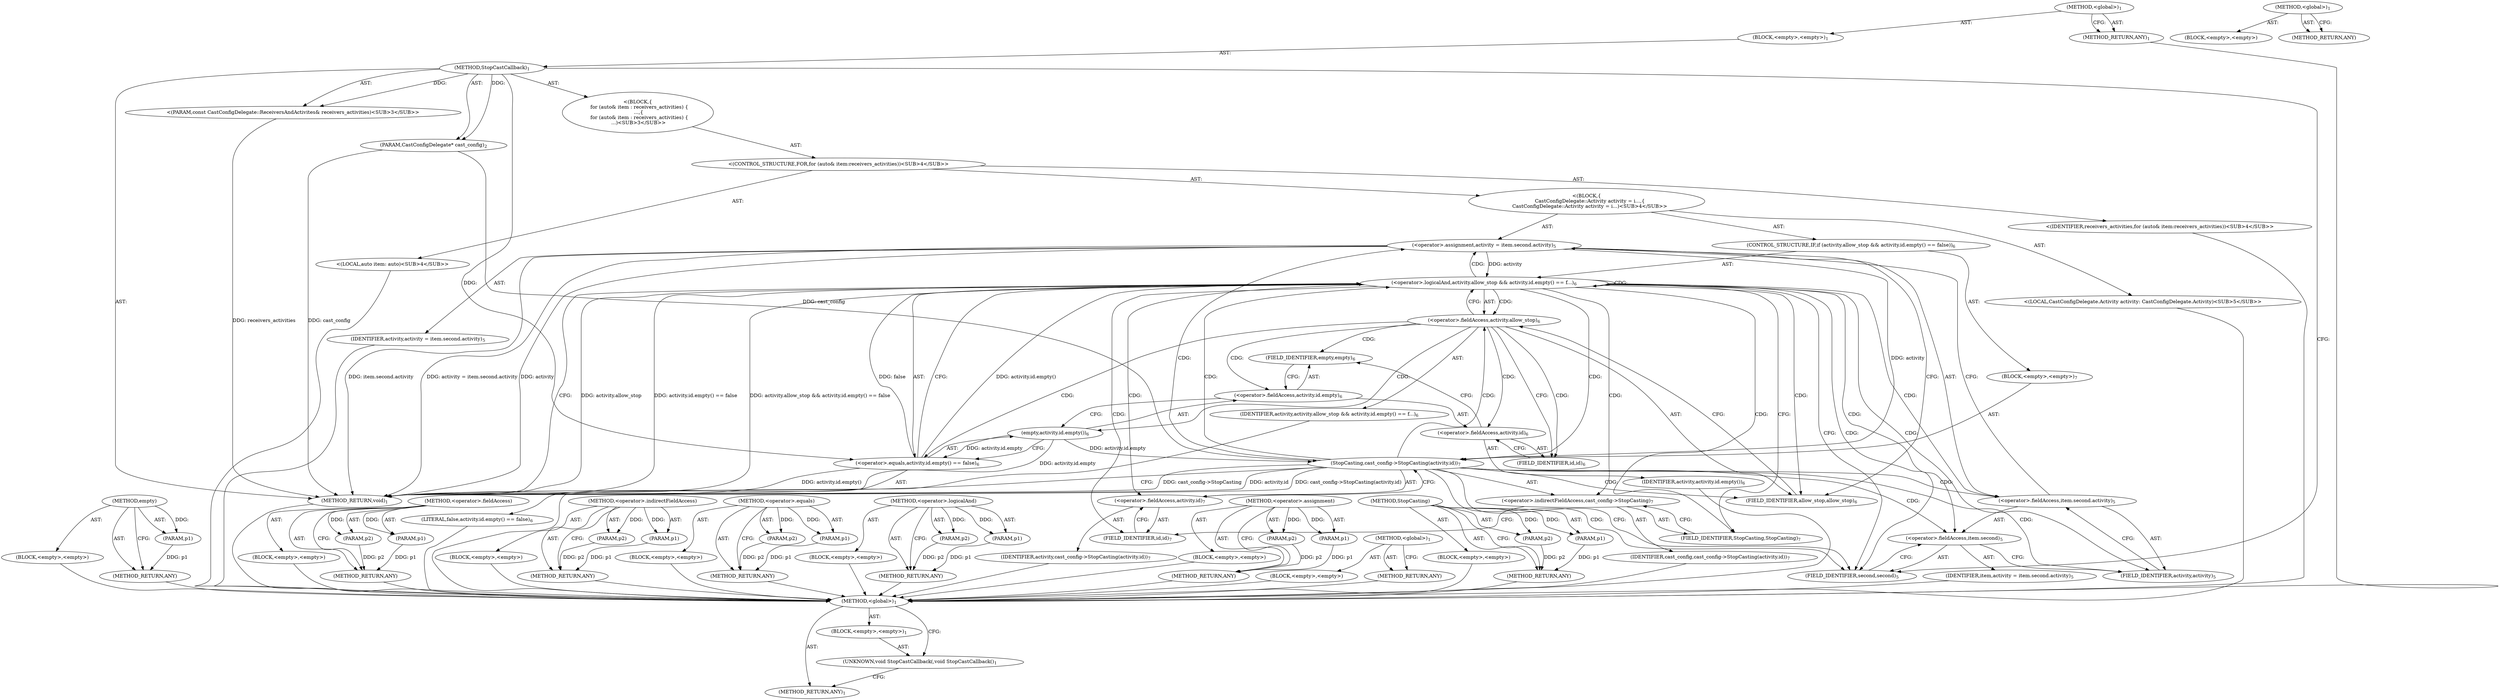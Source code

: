 digraph "&lt;global&gt;" {
vulnerable_90 [label=<(METHOD,empty)>];
vulnerable_91 [label=<(PARAM,p1)>];
vulnerable_92 [label=<(BLOCK,&lt;empty&gt;,&lt;empty&gt;)>];
vulnerable_93 [label=<(METHOD_RETURN,ANY)>];
vulnerable_6 [label=<(METHOD,&lt;global&gt;)<SUB>1</SUB>>];
vulnerable_7 [label=<(BLOCK,&lt;empty&gt;,&lt;empty&gt;)<SUB>1</SUB>>];
vulnerable_8 [label=<(METHOD,StopCastCallback)<SUB>1</SUB>>];
vulnerable_9 [label=<(PARAM,CastConfigDelegate* cast_config)<SUB>2</SUB>>];
vulnerable_10 [label="<(PARAM,const CastConfigDelegate::ReceiversAndActivites&amp; receivers_activities)<SUB>3</SUB>>"];
vulnerable_11 [label="<(BLOCK,{
  for (auto&amp; item : receivers_activities) {
 ...,{
  for (auto&amp; item : receivers_activities) {
 ...)<SUB>3</SUB>>"];
vulnerable_12 [label="<(CONTROL_STRUCTURE,FOR,for (auto&amp; item:receivers_activities))<SUB>4</SUB>>"];
vulnerable_13 [label="<(IDENTIFIER,receivers_activities,for (auto&amp; item:receivers_activities))<SUB>4</SUB>>"];
vulnerable_14 [label="<(LOCAL,auto item: auto)<SUB>4</SUB>>"];
vulnerable_15 [label="<(BLOCK,{
    CastConfigDelegate::Activity activity = i...,{
    CastConfigDelegate::Activity activity = i...)<SUB>4</SUB>>"];
vulnerable_16 [label="<(LOCAL,CastConfigDelegate.Activity activity: CastConfigDelegate.Activity)<SUB>5</SUB>>"];
vulnerable_17 [label=<(&lt;operator&gt;.assignment,activity = item.second.activity)<SUB>5</SUB>>];
vulnerable_18 [label=<(IDENTIFIER,activity,activity = item.second.activity)<SUB>5</SUB>>];
vulnerable_19 [label=<(&lt;operator&gt;.fieldAccess,item.second.activity)<SUB>5</SUB>>];
vulnerable_20 [label=<(&lt;operator&gt;.fieldAccess,item.second)<SUB>5</SUB>>];
vulnerable_21 [label=<(IDENTIFIER,item,activity = item.second.activity)<SUB>5</SUB>>];
vulnerable_22 [label=<(FIELD_IDENTIFIER,second,second)<SUB>5</SUB>>];
vulnerable_23 [label=<(FIELD_IDENTIFIER,activity,activity)<SUB>5</SUB>>];
vulnerable_24 [label=<(CONTROL_STRUCTURE,IF,if (activity.allow_stop &amp;&amp; activity.id.empty() == false))<SUB>6</SUB>>];
vulnerable_25 [label=<(&lt;operator&gt;.logicalAnd,activity.allow_stop &amp;&amp; activity.id.empty() == f...)<SUB>6</SUB>>];
vulnerable_26 [label=<(&lt;operator&gt;.fieldAccess,activity.allow_stop)<SUB>6</SUB>>];
vulnerable_27 [label=<(IDENTIFIER,activity,activity.allow_stop &amp;&amp; activity.id.empty() == f...)<SUB>6</SUB>>];
vulnerable_28 [label=<(FIELD_IDENTIFIER,allow_stop,allow_stop)<SUB>6</SUB>>];
vulnerable_29 [label=<(&lt;operator&gt;.equals,activity.id.empty() == false)<SUB>6</SUB>>];
vulnerable_30 [label=<(empty,activity.id.empty())<SUB>6</SUB>>];
vulnerable_31 [label=<(&lt;operator&gt;.fieldAccess,activity.id.empty)<SUB>6</SUB>>];
vulnerable_32 [label=<(&lt;operator&gt;.fieldAccess,activity.id)<SUB>6</SUB>>];
vulnerable_33 [label=<(IDENTIFIER,activity,activity.id.empty())<SUB>6</SUB>>];
vulnerable_34 [label=<(FIELD_IDENTIFIER,id,id)<SUB>6</SUB>>];
vulnerable_35 [label=<(FIELD_IDENTIFIER,empty,empty)<SUB>6</SUB>>];
vulnerable_36 [label=<(LITERAL,false,activity.id.empty() == false)<SUB>6</SUB>>];
vulnerable_37 [label=<(BLOCK,&lt;empty&gt;,&lt;empty&gt;)<SUB>7</SUB>>];
vulnerable_38 [label=<(StopCasting,cast_config-&gt;StopCasting(activity.id))<SUB>7</SUB>>];
vulnerable_39 [label=<(&lt;operator&gt;.indirectFieldAccess,cast_config-&gt;StopCasting)<SUB>7</SUB>>];
vulnerable_40 [label=<(IDENTIFIER,cast_config,cast_config-&gt;StopCasting(activity.id))<SUB>7</SUB>>];
vulnerable_41 [label=<(FIELD_IDENTIFIER,StopCasting,StopCasting)<SUB>7</SUB>>];
vulnerable_42 [label=<(&lt;operator&gt;.fieldAccess,activity.id)<SUB>7</SUB>>];
vulnerable_43 [label=<(IDENTIFIER,activity,cast_config-&gt;StopCasting(activity.id))<SUB>7</SUB>>];
vulnerable_44 [label=<(FIELD_IDENTIFIER,id,id)<SUB>7</SUB>>];
vulnerable_45 [label=<(METHOD_RETURN,void)<SUB>1</SUB>>];
vulnerable_47 [label=<(METHOD_RETURN,ANY)<SUB>1</SUB>>];
vulnerable_75 [label=<(METHOD,&lt;operator&gt;.fieldAccess)>];
vulnerable_76 [label=<(PARAM,p1)>];
vulnerable_77 [label=<(PARAM,p2)>];
vulnerable_78 [label=<(BLOCK,&lt;empty&gt;,&lt;empty&gt;)>];
vulnerable_79 [label=<(METHOD_RETURN,ANY)>];
vulnerable_99 [label=<(METHOD,&lt;operator&gt;.indirectFieldAccess)>];
vulnerable_100 [label=<(PARAM,p1)>];
vulnerable_101 [label=<(PARAM,p2)>];
vulnerable_102 [label=<(BLOCK,&lt;empty&gt;,&lt;empty&gt;)>];
vulnerable_103 [label=<(METHOD_RETURN,ANY)>];
vulnerable_85 [label=<(METHOD,&lt;operator&gt;.equals)>];
vulnerable_86 [label=<(PARAM,p1)>];
vulnerable_87 [label=<(PARAM,p2)>];
vulnerable_88 [label=<(BLOCK,&lt;empty&gt;,&lt;empty&gt;)>];
vulnerable_89 [label=<(METHOD_RETURN,ANY)>];
vulnerable_80 [label=<(METHOD,&lt;operator&gt;.logicalAnd)>];
vulnerable_81 [label=<(PARAM,p1)>];
vulnerable_82 [label=<(PARAM,p2)>];
vulnerable_83 [label=<(BLOCK,&lt;empty&gt;,&lt;empty&gt;)>];
vulnerable_84 [label=<(METHOD_RETURN,ANY)>];
vulnerable_70 [label=<(METHOD,&lt;operator&gt;.assignment)>];
vulnerable_71 [label=<(PARAM,p1)>];
vulnerable_72 [label=<(PARAM,p2)>];
vulnerable_73 [label=<(BLOCK,&lt;empty&gt;,&lt;empty&gt;)>];
vulnerable_74 [label=<(METHOD_RETURN,ANY)>];
vulnerable_64 [label=<(METHOD,&lt;global&gt;)<SUB>1</SUB>>];
vulnerable_65 [label=<(BLOCK,&lt;empty&gt;,&lt;empty&gt;)>];
vulnerable_66 [label=<(METHOD_RETURN,ANY)>];
vulnerable_94 [label=<(METHOD,StopCasting)>];
vulnerable_95 [label=<(PARAM,p1)>];
vulnerable_96 [label=<(PARAM,p2)>];
vulnerable_97 [label=<(BLOCK,&lt;empty&gt;,&lt;empty&gt;)>];
vulnerable_98 [label=<(METHOD_RETURN,ANY)>];
fixed_6 [label=<(METHOD,&lt;global&gt;)<SUB>1</SUB>>];
fixed_7 [label=<(BLOCK,&lt;empty&gt;,&lt;empty&gt;)<SUB>1</SUB>>];
fixed_8 [label=<(UNKNOWN,void StopCastCallback(,void StopCastCallback()<SUB>1</SUB>>];
fixed_9 [label=<(METHOD_RETURN,ANY)<SUB>1</SUB>>];
fixed_14 [label=<(METHOD,&lt;global&gt;)<SUB>1</SUB>>];
fixed_15 [label=<(BLOCK,&lt;empty&gt;,&lt;empty&gt;)>];
fixed_16 [label=<(METHOD_RETURN,ANY)>];
vulnerable_90 -> vulnerable_91  [key=0, label="AST: "];
vulnerable_90 -> vulnerable_91  [key=1, label="DDG: "];
vulnerable_90 -> vulnerable_92  [key=0, label="AST: "];
vulnerable_90 -> vulnerable_93  [key=0, label="AST: "];
vulnerable_90 -> vulnerable_93  [key=1, label="CFG: "];
vulnerable_91 -> vulnerable_93  [key=0, label="DDG: p1"];
vulnerable_92 -> fixed_6  [key=0];
vulnerable_93 -> fixed_6  [key=0];
vulnerable_6 -> vulnerable_7  [key=0, label="AST: "];
vulnerable_6 -> vulnerable_47  [key=0, label="AST: "];
vulnerable_6 -> vulnerable_47  [key=1, label="CFG: "];
vulnerable_7 -> vulnerable_8  [key=0, label="AST: "];
vulnerable_8 -> vulnerable_9  [key=0, label="AST: "];
vulnerable_8 -> vulnerable_9  [key=1, label="DDG: "];
vulnerable_8 -> vulnerable_10  [key=0, label="AST: "];
vulnerable_8 -> vulnerable_10  [key=1, label="DDG: "];
vulnerable_8 -> vulnerable_11  [key=0, label="AST: "];
vulnerable_8 -> vulnerable_45  [key=0, label="AST: "];
vulnerable_8 -> vulnerable_22  [key=0, label="CFG: "];
vulnerable_8 -> vulnerable_29  [key=0, label="DDG: "];
vulnerable_9 -> vulnerable_45  [key=0, label="DDG: cast_config"];
vulnerable_9 -> vulnerable_38  [key=0, label="DDG: cast_config"];
vulnerable_10 -> vulnerable_45  [key=0, label="DDG: receivers_activities"];
vulnerable_11 -> vulnerable_12  [key=0, label="AST: "];
vulnerable_12 -> vulnerable_13  [key=0, label="AST: "];
vulnerable_12 -> vulnerable_14  [key=0, label="AST: "];
vulnerable_12 -> vulnerable_15  [key=0, label="AST: "];
vulnerable_13 -> fixed_6  [key=0];
vulnerable_14 -> fixed_6  [key=0];
vulnerable_15 -> vulnerable_16  [key=0, label="AST: "];
vulnerable_15 -> vulnerable_17  [key=0, label="AST: "];
vulnerable_15 -> vulnerable_24  [key=0, label="AST: "];
vulnerable_16 -> fixed_6  [key=0];
vulnerable_17 -> vulnerable_18  [key=0, label="AST: "];
vulnerable_17 -> vulnerable_19  [key=0, label="AST: "];
vulnerable_17 -> vulnerable_28  [key=0, label="CFG: "];
vulnerable_17 -> vulnerable_45  [key=0, label="DDG: activity"];
vulnerable_17 -> vulnerable_45  [key=1, label="DDG: item.second.activity"];
vulnerable_17 -> vulnerable_45  [key=2, label="DDG: activity = item.second.activity"];
vulnerable_17 -> vulnerable_25  [key=0, label="DDG: activity"];
vulnerable_17 -> vulnerable_38  [key=0, label="DDG: activity"];
vulnerable_18 -> fixed_6  [key=0];
vulnerable_19 -> vulnerable_20  [key=0, label="AST: "];
vulnerable_19 -> vulnerable_23  [key=0, label="AST: "];
vulnerable_19 -> vulnerable_17  [key=0, label="CFG: "];
vulnerable_20 -> vulnerable_21  [key=0, label="AST: "];
vulnerable_20 -> vulnerable_22  [key=0, label="AST: "];
vulnerable_20 -> vulnerable_23  [key=0, label="CFG: "];
vulnerable_21 -> fixed_6  [key=0];
vulnerable_22 -> vulnerable_20  [key=0, label="CFG: "];
vulnerable_23 -> vulnerable_19  [key=0, label="CFG: "];
vulnerable_24 -> vulnerable_25  [key=0, label="AST: "];
vulnerable_24 -> vulnerable_37  [key=0, label="AST: "];
vulnerable_25 -> vulnerable_26  [key=0, label="AST: "];
vulnerable_25 -> vulnerable_26  [key=1, label="CDG: "];
vulnerable_25 -> vulnerable_29  [key=0, label="AST: "];
vulnerable_25 -> vulnerable_45  [key=0, label="CFG: "];
vulnerable_25 -> vulnerable_45  [key=1, label="DDG: activity.allow_stop"];
vulnerable_25 -> vulnerable_45  [key=2, label="DDG: activity.id.empty() == false"];
vulnerable_25 -> vulnerable_45  [key=3, label="DDG: activity.allow_stop &amp;&amp; activity.id.empty() == false"];
vulnerable_25 -> vulnerable_22  [key=0, label="CFG: "];
vulnerable_25 -> vulnerable_22  [key=1, label="CDG: "];
vulnerable_25 -> vulnerable_41  [key=0, label="CFG: "];
vulnerable_25 -> vulnerable_41  [key=1, label="CDG: "];
vulnerable_25 -> vulnerable_17  [key=0, label="CDG: "];
vulnerable_25 -> vulnerable_42  [key=0, label="CDG: "];
vulnerable_25 -> vulnerable_23  [key=0, label="CDG: "];
vulnerable_25 -> vulnerable_19  [key=0, label="CDG: "];
vulnerable_25 -> vulnerable_28  [key=0, label="CDG: "];
vulnerable_25 -> vulnerable_20  [key=0, label="CDG: "];
vulnerable_25 -> vulnerable_38  [key=0, label="CDG: "];
vulnerable_25 -> vulnerable_25  [key=0, label="CDG: "];
vulnerable_25 -> vulnerable_44  [key=0, label="CDG: "];
vulnerable_25 -> vulnerable_39  [key=0, label="CDG: "];
vulnerable_26 -> vulnerable_27  [key=0, label="AST: "];
vulnerable_26 -> vulnerable_28  [key=0, label="AST: "];
vulnerable_26 -> vulnerable_25  [key=0, label="CFG: "];
vulnerable_26 -> vulnerable_34  [key=0, label="CFG: "];
vulnerable_26 -> vulnerable_34  [key=1, label="CDG: "];
vulnerable_26 -> vulnerable_30  [key=0, label="CDG: "];
vulnerable_26 -> vulnerable_32  [key=0, label="CDG: "];
vulnerable_26 -> vulnerable_29  [key=0, label="CDG: "];
vulnerable_26 -> vulnerable_35  [key=0, label="CDG: "];
vulnerable_26 -> vulnerable_31  [key=0, label="CDG: "];
vulnerable_27 -> fixed_6  [key=0];
vulnerable_28 -> vulnerable_26  [key=0, label="CFG: "];
vulnerable_29 -> vulnerable_30  [key=0, label="AST: "];
vulnerable_29 -> vulnerable_36  [key=0, label="AST: "];
vulnerable_29 -> vulnerable_25  [key=0, label="CFG: "];
vulnerable_29 -> vulnerable_25  [key=1, label="DDG: activity.id.empty()"];
vulnerable_29 -> vulnerable_25  [key=2, label="DDG: false"];
vulnerable_29 -> vulnerable_45  [key=0, label="DDG: activity.id.empty()"];
vulnerable_30 -> vulnerable_31  [key=0, label="AST: "];
vulnerable_30 -> vulnerable_29  [key=0, label="CFG: "];
vulnerable_30 -> vulnerable_29  [key=1, label="DDG: activity.id.empty"];
vulnerable_30 -> vulnerable_45  [key=0, label="DDG: activity.id.empty"];
vulnerable_30 -> vulnerable_38  [key=0, label="DDG: activity.id.empty"];
vulnerable_31 -> vulnerable_32  [key=0, label="AST: "];
vulnerable_31 -> vulnerable_35  [key=0, label="AST: "];
vulnerable_31 -> vulnerable_30  [key=0, label="CFG: "];
vulnerable_32 -> vulnerable_33  [key=0, label="AST: "];
vulnerable_32 -> vulnerable_34  [key=0, label="AST: "];
vulnerable_32 -> vulnerable_35  [key=0, label="CFG: "];
vulnerable_33 -> fixed_6  [key=0];
vulnerable_34 -> vulnerable_32  [key=0, label="CFG: "];
vulnerable_35 -> vulnerable_31  [key=0, label="CFG: "];
vulnerable_36 -> fixed_6  [key=0];
vulnerable_37 -> vulnerable_38  [key=0, label="AST: "];
vulnerable_38 -> vulnerable_39  [key=0, label="AST: "];
vulnerable_38 -> vulnerable_42  [key=0, label="AST: "];
vulnerable_38 -> vulnerable_45  [key=0, label="CFG: "];
vulnerable_38 -> vulnerable_45  [key=1, label="DDG: cast_config-&gt;StopCasting"];
vulnerable_38 -> vulnerable_45  [key=2, label="DDG: activity.id"];
vulnerable_38 -> vulnerable_45  [key=3, label="DDG: cast_config-&gt;StopCasting(activity.id)"];
vulnerable_38 -> vulnerable_22  [key=0, label="CFG: "];
vulnerable_38 -> vulnerable_22  [key=1, label="CDG: "];
vulnerable_38 -> vulnerable_17  [key=0, label="CDG: "];
vulnerable_38 -> vulnerable_26  [key=0, label="CDG: "];
vulnerable_38 -> vulnerable_23  [key=0, label="CDG: "];
vulnerable_38 -> vulnerable_19  [key=0, label="CDG: "];
vulnerable_38 -> vulnerable_28  [key=0, label="CDG: "];
vulnerable_38 -> vulnerable_20  [key=0, label="CDG: "];
vulnerable_38 -> vulnerable_25  [key=0, label="CDG: "];
vulnerable_39 -> vulnerable_40  [key=0, label="AST: "];
vulnerable_39 -> vulnerable_41  [key=0, label="AST: "];
vulnerable_39 -> vulnerable_44  [key=0, label="CFG: "];
vulnerable_40 -> fixed_6  [key=0];
vulnerable_41 -> vulnerable_39  [key=0, label="CFG: "];
vulnerable_42 -> vulnerable_43  [key=0, label="AST: "];
vulnerable_42 -> vulnerable_44  [key=0, label="AST: "];
vulnerable_42 -> vulnerable_38  [key=0, label="CFG: "];
vulnerable_43 -> fixed_6  [key=0];
vulnerable_44 -> vulnerable_42  [key=0, label="CFG: "];
vulnerable_45 -> fixed_6  [key=0];
vulnerable_47 -> fixed_6  [key=0];
vulnerable_75 -> vulnerable_76  [key=0, label="AST: "];
vulnerable_75 -> vulnerable_76  [key=1, label="DDG: "];
vulnerable_75 -> vulnerable_78  [key=0, label="AST: "];
vulnerable_75 -> vulnerable_77  [key=0, label="AST: "];
vulnerable_75 -> vulnerable_77  [key=1, label="DDG: "];
vulnerable_75 -> vulnerable_79  [key=0, label="AST: "];
vulnerable_75 -> vulnerable_79  [key=1, label="CFG: "];
vulnerable_76 -> vulnerable_79  [key=0, label="DDG: p1"];
vulnerable_77 -> vulnerable_79  [key=0, label="DDG: p2"];
vulnerable_78 -> fixed_6  [key=0];
vulnerable_79 -> fixed_6  [key=0];
vulnerable_99 -> vulnerable_100  [key=0, label="AST: "];
vulnerable_99 -> vulnerable_100  [key=1, label="DDG: "];
vulnerable_99 -> vulnerable_102  [key=0, label="AST: "];
vulnerable_99 -> vulnerable_101  [key=0, label="AST: "];
vulnerable_99 -> vulnerable_101  [key=1, label="DDG: "];
vulnerable_99 -> vulnerable_103  [key=0, label="AST: "];
vulnerable_99 -> vulnerable_103  [key=1, label="CFG: "];
vulnerable_100 -> vulnerable_103  [key=0, label="DDG: p1"];
vulnerable_101 -> vulnerable_103  [key=0, label="DDG: p2"];
vulnerable_102 -> fixed_6  [key=0];
vulnerable_103 -> fixed_6  [key=0];
vulnerable_85 -> vulnerable_86  [key=0, label="AST: "];
vulnerable_85 -> vulnerable_86  [key=1, label="DDG: "];
vulnerable_85 -> vulnerable_88  [key=0, label="AST: "];
vulnerable_85 -> vulnerable_87  [key=0, label="AST: "];
vulnerable_85 -> vulnerable_87  [key=1, label="DDG: "];
vulnerable_85 -> vulnerable_89  [key=0, label="AST: "];
vulnerable_85 -> vulnerable_89  [key=1, label="CFG: "];
vulnerable_86 -> vulnerable_89  [key=0, label="DDG: p1"];
vulnerable_87 -> vulnerable_89  [key=0, label="DDG: p2"];
vulnerable_88 -> fixed_6  [key=0];
vulnerable_89 -> fixed_6  [key=0];
vulnerable_80 -> vulnerable_81  [key=0, label="AST: "];
vulnerable_80 -> vulnerable_81  [key=1, label="DDG: "];
vulnerable_80 -> vulnerable_83  [key=0, label="AST: "];
vulnerable_80 -> vulnerable_82  [key=0, label="AST: "];
vulnerable_80 -> vulnerable_82  [key=1, label="DDG: "];
vulnerable_80 -> vulnerable_84  [key=0, label="AST: "];
vulnerable_80 -> vulnerable_84  [key=1, label="CFG: "];
vulnerable_81 -> vulnerable_84  [key=0, label="DDG: p1"];
vulnerable_82 -> vulnerable_84  [key=0, label="DDG: p2"];
vulnerable_83 -> fixed_6  [key=0];
vulnerable_84 -> fixed_6  [key=0];
vulnerable_70 -> vulnerable_71  [key=0, label="AST: "];
vulnerable_70 -> vulnerable_71  [key=1, label="DDG: "];
vulnerable_70 -> vulnerable_73  [key=0, label="AST: "];
vulnerable_70 -> vulnerable_72  [key=0, label="AST: "];
vulnerable_70 -> vulnerable_72  [key=1, label="DDG: "];
vulnerable_70 -> vulnerable_74  [key=0, label="AST: "];
vulnerable_70 -> vulnerable_74  [key=1, label="CFG: "];
vulnerable_71 -> vulnerable_74  [key=0, label="DDG: p1"];
vulnerable_72 -> vulnerable_74  [key=0, label="DDG: p2"];
vulnerable_73 -> fixed_6  [key=0];
vulnerable_74 -> fixed_6  [key=0];
vulnerable_64 -> vulnerable_65  [key=0, label="AST: "];
vulnerable_64 -> vulnerable_66  [key=0, label="AST: "];
vulnerable_64 -> vulnerable_66  [key=1, label="CFG: "];
vulnerable_65 -> fixed_6  [key=0];
vulnerable_66 -> fixed_6  [key=0];
vulnerable_94 -> vulnerable_95  [key=0, label="AST: "];
vulnerable_94 -> vulnerable_95  [key=1, label="DDG: "];
vulnerable_94 -> vulnerable_97  [key=0, label="AST: "];
vulnerable_94 -> vulnerable_96  [key=0, label="AST: "];
vulnerable_94 -> vulnerable_96  [key=1, label="DDG: "];
vulnerable_94 -> vulnerable_98  [key=0, label="AST: "];
vulnerable_94 -> vulnerable_98  [key=1, label="CFG: "];
vulnerable_95 -> vulnerable_98  [key=0, label="DDG: p1"];
vulnerable_96 -> vulnerable_98  [key=0, label="DDG: p2"];
vulnerable_97 -> fixed_6  [key=0];
vulnerable_98 -> fixed_6  [key=0];
fixed_6 -> fixed_7  [key=0, label="AST: "];
fixed_6 -> fixed_9  [key=0, label="AST: "];
fixed_6 -> fixed_8  [key=0, label="CFG: "];
fixed_7 -> fixed_8  [key=0, label="AST: "];
fixed_8 -> fixed_9  [key=0, label="CFG: "];
fixed_14 -> fixed_15  [key=0, label="AST: "];
fixed_14 -> fixed_16  [key=0, label="AST: "];
fixed_14 -> fixed_16  [key=1, label="CFG: "];
}
